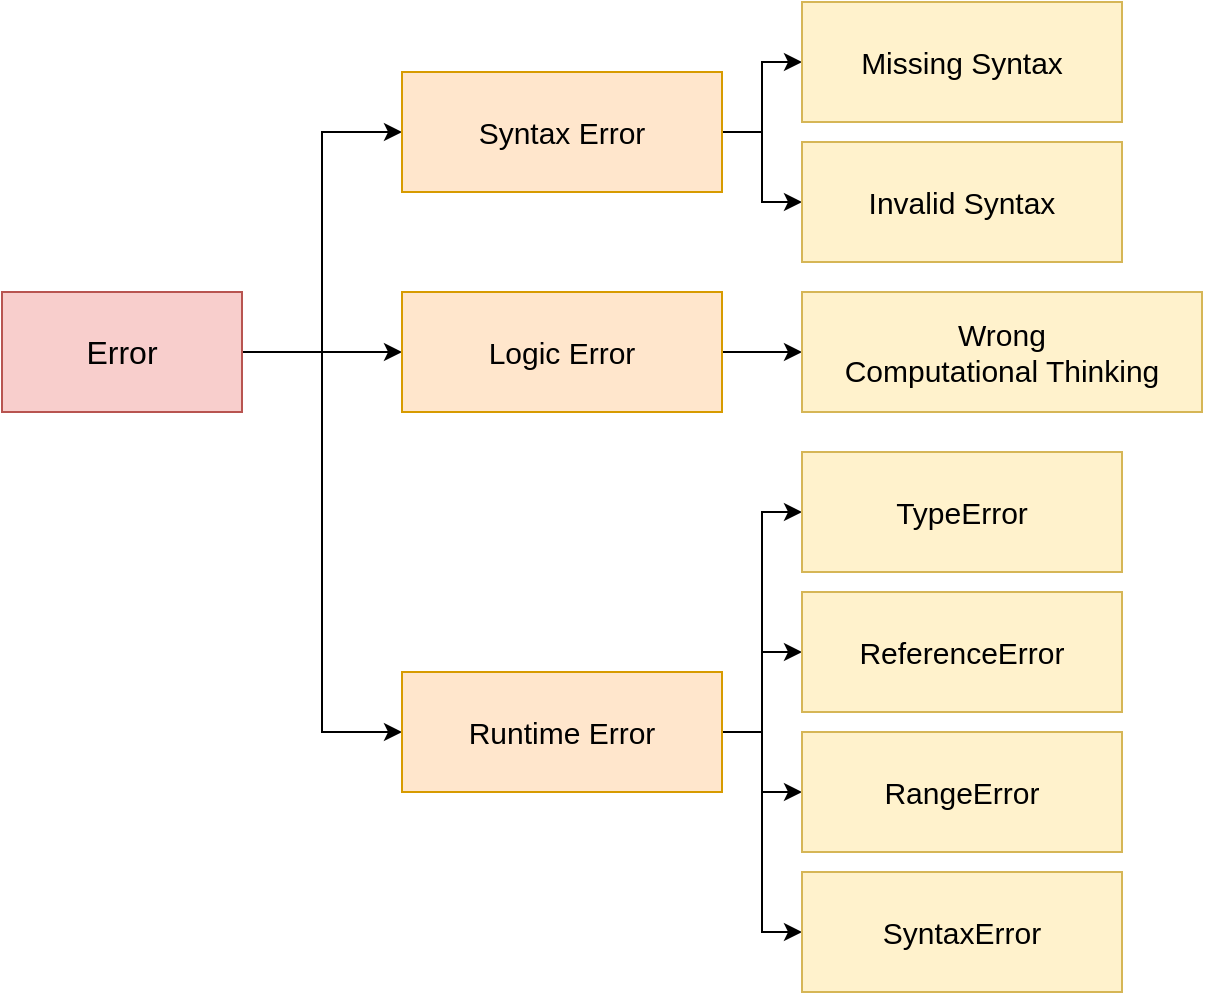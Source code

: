 <mxfile version="12.7.4" type="device"><diagram id="V6Urw6OXQRBuNxT3VR4Z" name="Page-1"><mxGraphModel dx="1038" dy="526" grid="1" gridSize="10" guides="1" tooltips="1" connect="1" arrows="1" fold="1" page="1" pageScale="1" pageWidth="827" pageHeight="1169" math="0" shadow="0"><root><mxCell id="0"/><mxCell id="1" parent="0"/><mxCell id="CVB8tDORUXWKMW6TllhX-6" style="edgeStyle=orthogonalEdgeStyle;rounded=0;orthogonalLoop=1;jettySize=auto;html=1;exitX=1;exitY=0.5;exitDx=0;exitDy=0;entryX=0;entryY=0.5;entryDx=0;entryDy=0;" edge="1" parent="1" source="CVB8tDORUXWKMW6TllhX-1" target="CVB8tDORUXWKMW6TllhX-2"><mxGeometry relative="1" as="geometry"/></mxCell><mxCell id="CVB8tDORUXWKMW6TllhX-7" style="edgeStyle=orthogonalEdgeStyle;rounded=0;orthogonalLoop=1;jettySize=auto;html=1;exitX=1;exitY=0.5;exitDx=0;exitDy=0;" edge="1" parent="1" source="CVB8tDORUXWKMW6TllhX-1" target="CVB8tDORUXWKMW6TllhX-4"><mxGeometry relative="1" as="geometry"/></mxCell><mxCell id="CVB8tDORUXWKMW6TllhX-8" style="edgeStyle=orthogonalEdgeStyle;rounded=0;orthogonalLoop=1;jettySize=auto;html=1;exitX=1;exitY=0.5;exitDx=0;exitDy=0;entryX=0;entryY=0.5;entryDx=0;entryDy=0;" edge="1" parent="1" source="CVB8tDORUXWKMW6TllhX-1" target="CVB8tDORUXWKMW6TllhX-5"><mxGeometry relative="1" as="geometry"/></mxCell><mxCell id="CVB8tDORUXWKMW6TllhX-1" value="&lt;font style=&quot;font-size: 16px&quot;&gt;Error&lt;/font&gt;" style="rounded=0;whiteSpace=wrap;html=1;fillColor=#f8cecc;strokeColor=#b85450;" vertex="1" parent="1"><mxGeometry x="120" y="240" width="120" height="60" as="geometry"/></mxCell><mxCell id="CVB8tDORUXWKMW6TllhX-13" style="edgeStyle=orthogonalEdgeStyle;rounded=0;orthogonalLoop=1;jettySize=auto;html=1;exitX=1;exitY=0.5;exitDx=0;exitDy=0;fontSize=15;" edge="1" parent="1" source="CVB8tDORUXWKMW6TllhX-2" target="CVB8tDORUXWKMW6TllhX-9"><mxGeometry relative="1" as="geometry"/></mxCell><mxCell id="CVB8tDORUXWKMW6TllhX-14" style="edgeStyle=orthogonalEdgeStyle;rounded=0;orthogonalLoop=1;jettySize=auto;html=1;exitX=1;exitY=0.5;exitDx=0;exitDy=0;fontSize=15;" edge="1" parent="1" source="CVB8tDORUXWKMW6TllhX-2" target="CVB8tDORUXWKMW6TllhX-12"><mxGeometry relative="1" as="geometry"/></mxCell><mxCell id="CVB8tDORUXWKMW6TllhX-2" value="Syntax Error" style="rounded=0;whiteSpace=wrap;html=1;fillColor=#ffe6cc;strokeColor=#d79b00;fontSize=15;fontStyle=0" vertex="1" parent="1"><mxGeometry x="320" y="130" width="160" height="60" as="geometry"/></mxCell><mxCell id="CVB8tDORUXWKMW6TllhX-9" value="Missing Syntax" style="rounded=0;whiteSpace=wrap;html=1;fillColor=#fff2cc;strokeColor=#d6b656;fontSize=15;fontStyle=0" vertex="1" parent="1"><mxGeometry x="520" y="95" width="160" height="60" as="geometry"/></mxCell><mxCell id="CVB8tDORUXWKMW6TllhX-16" style="edgeStyle=orthogonalEdgeStyle;rounded=0;orthogonalLoop=1;jettySize=auto;html=1;exitX=1;exitY=0.5;exitDx=0;exitDy=0;entryX=0;entryY=0.5;entryDx=0;entryDy=0;fontSize=15;" edge="1" parent="1" source="CVB8tDORUXWKMW6TllhX-4" target="CVB8tDORUXWKMW6TllhX-15"><mxGeometry relative="1" as="geometry"/></mxCell><mxCell id="CVB8tDORUXWKMW6TllhX-4" value="Logic Error" style="rounded=0;whiteSpace=wrap;html=1;fillColor=#ffe6cc;strokeColor=#d79b00;fontSize=15;fontStyle=0" vertex="1" parent="1"><mxGeometry x="320" y="240" width="160" height="60" as="geometry"/></mxCell><mxCell id="CVB8tDORUXWKMW6TllhX-22" style="edgeStyle=orthogonalEdgeStyle;rounded=0;orthogonalLoop=1;jettySize=auto;html=1;exitX=1;exitY=0.5;exitDx=0;exitDy=0;entryX=0;entryY=0.5;entryDx=0;entryDy=0;fontSize=15;" edge="1" parent="1" source="CVB8tDORUXWKMW6TllhX-5" target="CVB8tDORUXWKMW6TllhX-17"><mxGeometry relative="1" as="geometry"/></mxCell><mxCell id="CVB8tDORUXWKMW6TllhX-23" style="edgeStyle=orthogonalEdgeStyle;rounded=0;orthogonalLoop=1;jettySize=auto;html=1;exitX=1;exitY=0.5;exitDx=0;exitDy=0;fontSize=15;" edge="1" parent="1" source="CVB8tDORUXWKMW6TllhX-5" target="CVB8tDORUXWKMW6TllhX-19"><mxGeometry relative="1" as="geometry"/></mxCell><mxCell id="CVB8tDORUXWKMW6TllhX-24" style="edgeStyle=orthogonalEdgeStyle;rounded=0;orthogonalLoop=1;jettySize=auto;html=1;exitX=1;exitY=0.5;exitDx=0;exitDy=0;fontSize=15;" edge="1" parent="1" source="CVB8tDORUXWKMW6TllhX-5" target="CVB8tDORUXWKMW6TllhX-20"><mxGeometry relative="1" as="geometry"/></mxCell><mxCell id="CVB8tDORUXWKMW6TllhX-25" style="edgeStyle=orthogonalEdgeStyle;rounded=0;orthogonalLoop=1;jettySize=auto;html=1;exitX=1;exitY=0.5;exitDx=0;exitDy=0;entryX=0;entryY=0.5;entryDx=0;entryDy=0;fontSize=15;" edge="1" parent="1" source="CVB8tDORUXWKMW6TllhX-5" target="CVB8tDORUXWKMW6TllhX-21"><mxGeometry relative="1" as="geometry"/></mxCell><mxCell id="CVB8tDORUXWKMW6TllhX-5" value="Runtime Error" style="rounded=0;whiteSpace=wrap;html=1;fillColor=#ffe6cc;strokeColor=#d79b00;fontSize=15;fontStyle=0" vertex="1" parent="1"><mxGeometry x="320" y="430" width="160" height="60" as="geometry"/></mxCell><mxCell id="CVB8tDORUXWKMW6TllhX-17" value="TypeError" style="rounded=0;whiteSpace=wrap;html=1;fillColor=#fff2cc;strokeColor=#d6b656;fontSize=15;fontStyle=0" vertex="1" parent="1"><mxGeometry x="520" y="320" width="160" height="60" as="geometry"/></mxCell><mxCell id="CVB8tDORUXWKMW6TllhX-12" value="Invalid Syntax" style="rounded=0;whiteSpace=wrap;html=1;fillColor=#fff2cc;strokeColor=#d6b656;fontSize=15;fontStyle=0" vertex="1" parent="1"><mxGeometry x="520" y="165" width="160" height="60" as="geometry"/></mxCell><mxCell id="CVB8tDORUXWKMW6TllhX-15" value="&lt;div&gt;Wrong&lt;/div&gt;&lt;div&gt;Computational Thinking&lt;/div&gt;" style="rounded=0;whiteSpace=wrap;html=1;fillColor=#fff2cc;strokeColor=#d6b656;fontSize=15;fontStyle=0" vertex="1" parent="1"><mxGeometry x="520" y="240" width="200" height="60" as="geometry"/></mxCell><mxCell id="CVB8tDORUXWKMW6TllhX-19" value="ReferenceError" style="rounded=0;whiteSpace=wrap;html=1;fillColor=#fff2cc;strokeColor=#d6b656;fontSize=15;fontStyle=0" vertex="1" parent="1"><mxGeometry x="520" y="390" width="160" height="60" as="geometry"/></mxCell><mxCell id="CVB8tDORUXWKMW6TllhX-20" value="RangeError" style="rounded=0;whiteSpace=wrap;html=1;fillColor=#fff2cc;strokeColor=#d6b656;fontSize=15;fontStyle=0" vertex="1" parent="1"><mxGeometry x="520" y="460" width="160" height="60" as="geometry"/></mxCell><mxCell id="CVB8tDORUXWKMW6TllhX-21" value="SyntaxError" style="rounded=0;whiteSpace=wrap;html=1;fillColor=#fff2cc;strokeColor=#d6b656;fontSize=15;fontStyle=0" vertex="1" parent="1"><mxGeometry x="520" y="530" width="160" height="60" as="geometry"/></mxCell></root></mxGraphModel></diagram></mxfile>